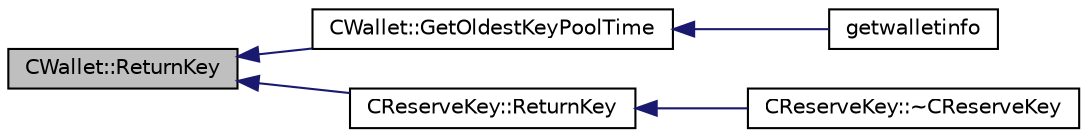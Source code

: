 digraph "CWallet::ReturnKey"
{
  edge [fontname="Helvetica",fontsize="10",labelfontname="Helvetica",labelfontsize="10"];
  node [fontname="Helvetica",fontsize="10",shape=record];
  rankdir="LR";
  Node1262 [label="CWallet::ReturnKey",height=0.2,width=0.4,color="black", fillcolor="grey75", style="filled", fontcolor="black"];
  Node1262 -> Node1263 [dir="back",color="midnightblue",fontsize="10",style="solid",fontname="Helvetica"];
  Node1263 [label="CWallet::GetOldestKeyPoolTime",height=0.2,width=0.4,color="black", fillcolor="white", style="filled",URL="$group___actions.html#ga2555a9442e58b3c5593fef21f1b39d2d"];
  Node1263 -> Node1264 [dir="back",color="midnightblue",fontsize="10",style="solid",fontname="Helvetica"];
  Node1264 [label="getwalletinfo",height=0.2,width=0.4,color="black", fillcolor="white", style="filled",URL="$rpcwallet_8cpp.html#a9401fef738a283075915e0ea0086fae9"];
  Node1262 -> Node1265 [dir="back",color="midnightblue",fontsize="10",style="solid",fontname="Helvetica"];
  Node1265 [label="CReserveKey::ReturnKey",height=0.2,width=0.4,color="black", fillcolor="white", style="filled",URL="$group___actions.html#gaf7b0a61f8c70c8146e42e82b4e227204"];
  Node1265 -> Node1266 [dir="back",color="midnightblue",fontsize="10",style="solid",fontname="Helvetica"];
  Node1266 [label="CReserveKey::~CReserveKey",height=0.2,width=0.4,color="black", fillcolor="white", style="filled",URL="$class_c_reserve_key.html#a71dc4f86968df51ffa263371fdb93f3f"];
}

